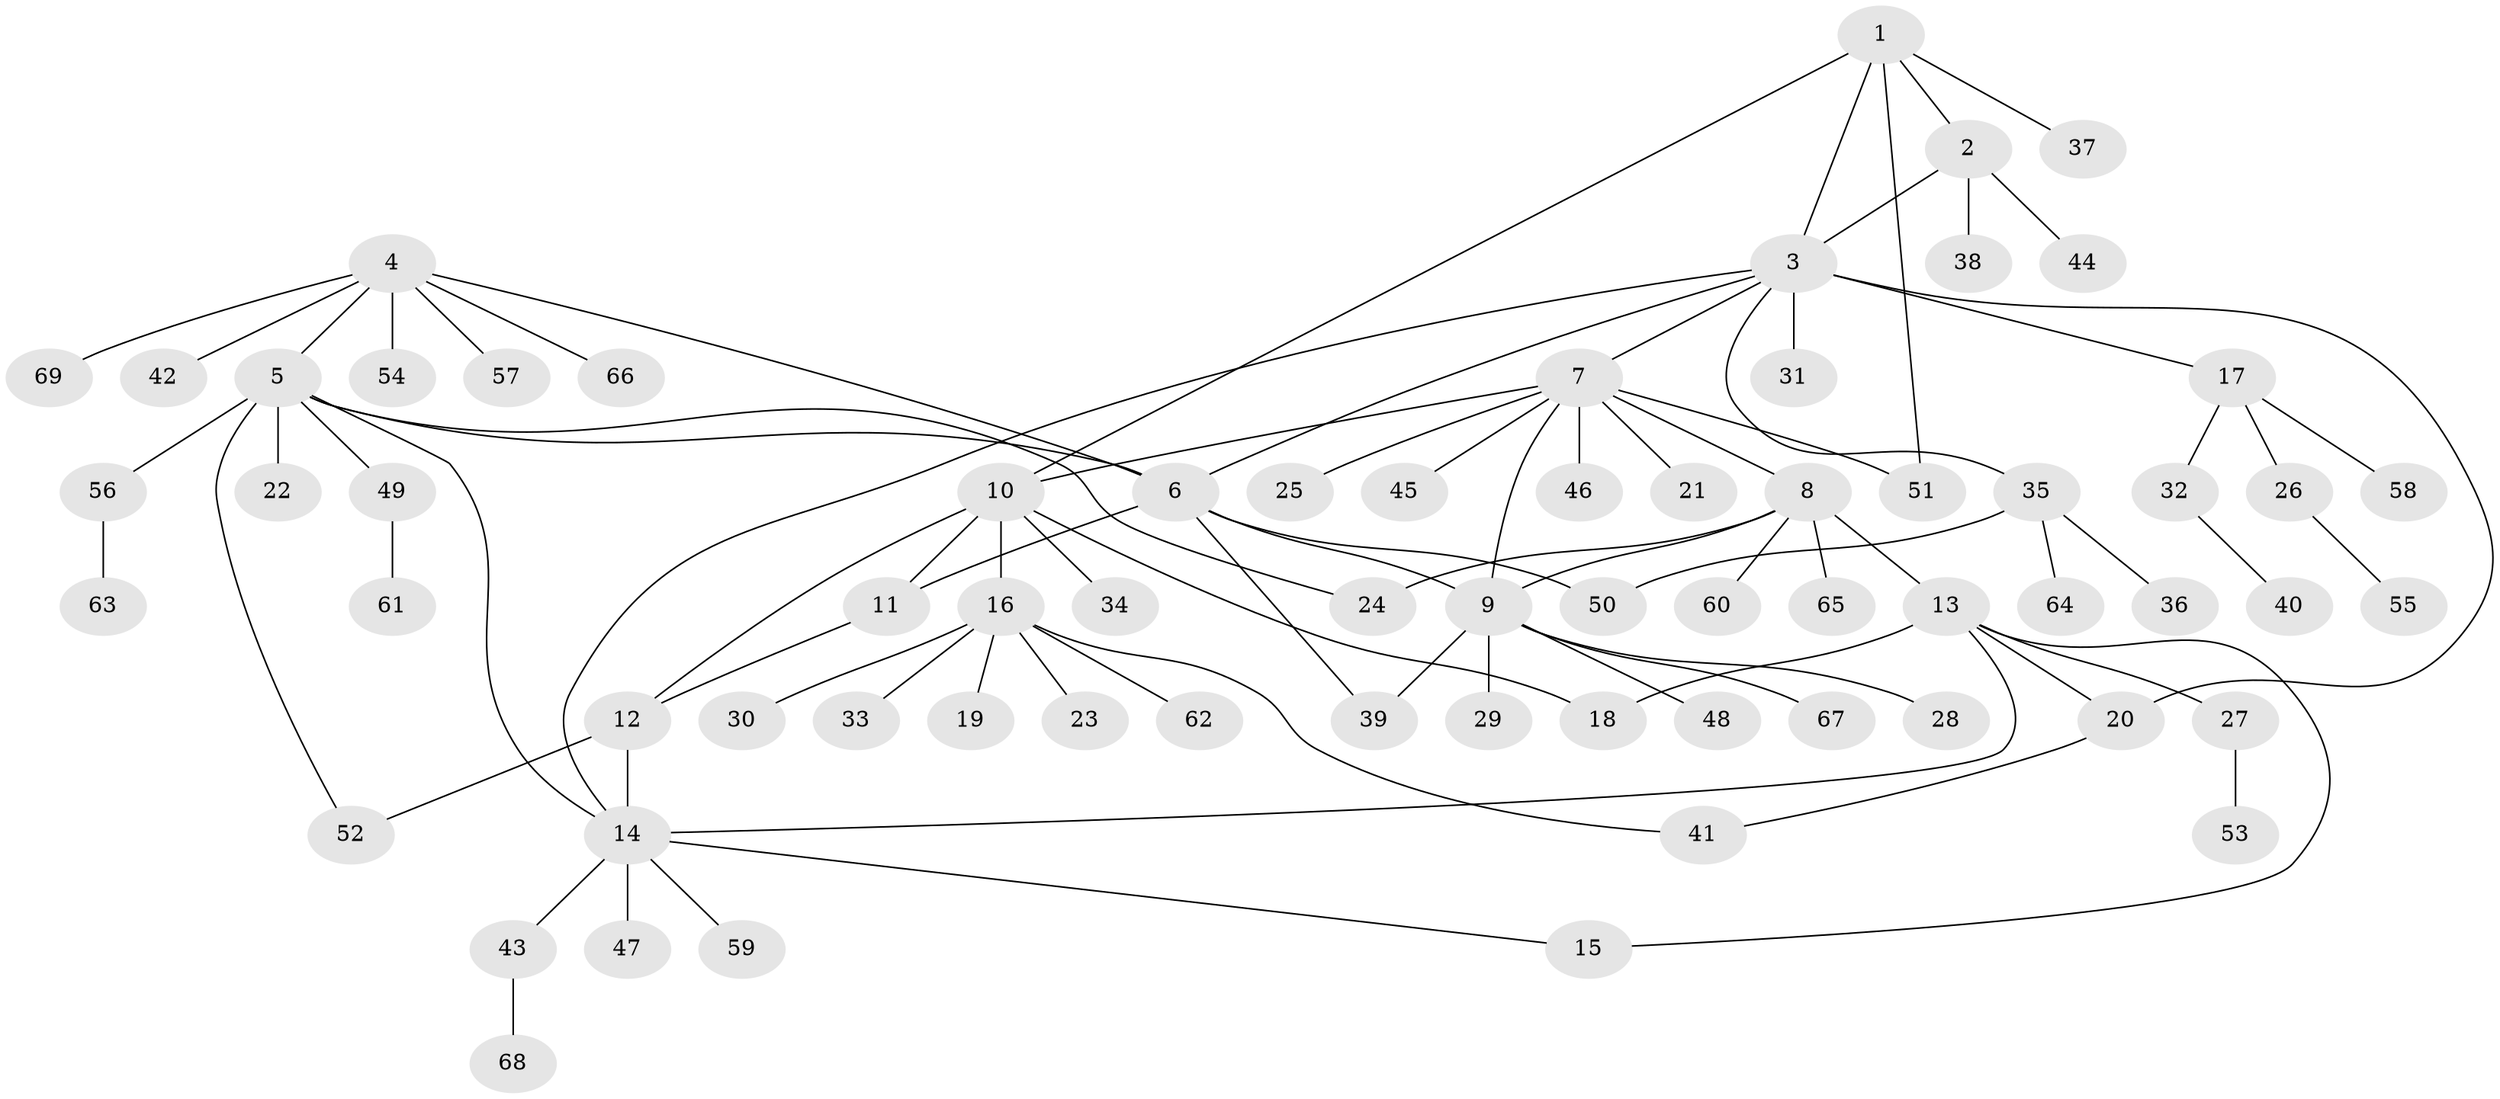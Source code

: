 // coarse degree distribution, {4: 0.038461538461538464, 3: 0.057692307692307696, 10: 0.038461538461538464, 6: 0.057692307692307696, 13: 0.019230769230769232, 8: 0.019230769230769232, 9: 0.019230769230769232, 7: 0.019230769230769232, 2: 0.15384615384615385, 1: 0.5769230769230769}
// Generated by graph-tools (version 1.1) at 2025/52/02/27/25 19:52:17]
// undirected, 69 vertices, 87 edges
graph export_dot {
graph [start="1"]
  node [color=gray90,style=filled];
  1;
  2;
  3;
  4;
  5;
  6;
  7;
  8;
  9;
  10;
  11;
  12;
  13;
  14;
  15;
  16;
  17;
  18;
  19;
  20;
  21;
  22;
  23;
  24;
  25;
  26;
  27;
  28;
  29;
  30;
  31;
  32;
  33;
  34;
  35;
  36;
  37;
  38;
  39;
  40;
  41;
  42;
  43;
  44;
  45;
  46;
  47;
  48;
  49;
  50;
  51;
  52;
  53;
  54;
  55;
  56;
  57;
  58;
  59;
  60;
  61;
  62;
  63;
  64;
  65;
  66;
  67;
  68;
  69;
  1 -- 2;
  1 -- 3;
  1 -- 10;
  1 -- 37;
  1 -- 51;
  2 -- 3;
  2 -- 38;
  2 -- 44;
  3 -- 6;
  3 -- 7;
  3 -- 14;
  3 -- 17;
  3 -- 20;
  3 -- 31;
  3 -- 35;
  4 -- 5;
  4 -- 6;
  4 -- 42;
  4 -- 54;
  4 -- 57;
  4 -- 66;
  4 -- 69;
  5 -- 6;
  5 -- 14;
  5 -- 22;
  5 -- 24;
  5 -- 49;
  5 -- 52;
  5 -- 56;
  6 -- 9;
  6 -- 11;
  6 -- 39;
  6 -- 50;
  7 -- 8;
  7 -- 9;
  7 -- 10;
  7 -- 21;
  7 -- 25;
  7 -- 45;
  7 -- 46;
  7 -- 51;
  8 -- 9;
  8 -- 13;
  8 -- 24;
  8 -- 60;
  8 -- 65;
  9 -- 28;
  9 -- 29;
  9 -- 39;
  9 -- 48;
  9 -- 67;
  10 -- 11;
  10 -- 12;
  10 -- 16;
  10 -- 18;
  10 -- 34;
  11 -- 12;
  12 -- 14;
  12 -- 52;
  13 -- 14;
  13 -- 15;
  13 -- 18;
  13 -- 20;
  13 -- 27;
  14 -- 15;
  14 -- 43;
  14 -- 47;
  14 -- 59;
  16 -- 19;
  16 -- 23;
  16 -- 30;
  16 -- 33;
  16 -- 41;
  16 -- 62;
  17 -- 26;
  17 -- 32;
  17 -- 58;
  20 -- 41;
  26 -- 55;
  27 -- 53;
  32 -- 40;
  35 -- 36;
  35 -- 50;
  35 -- 64;
  43 -- 68;
  49 -- 61;
  56 -- 63;
}
